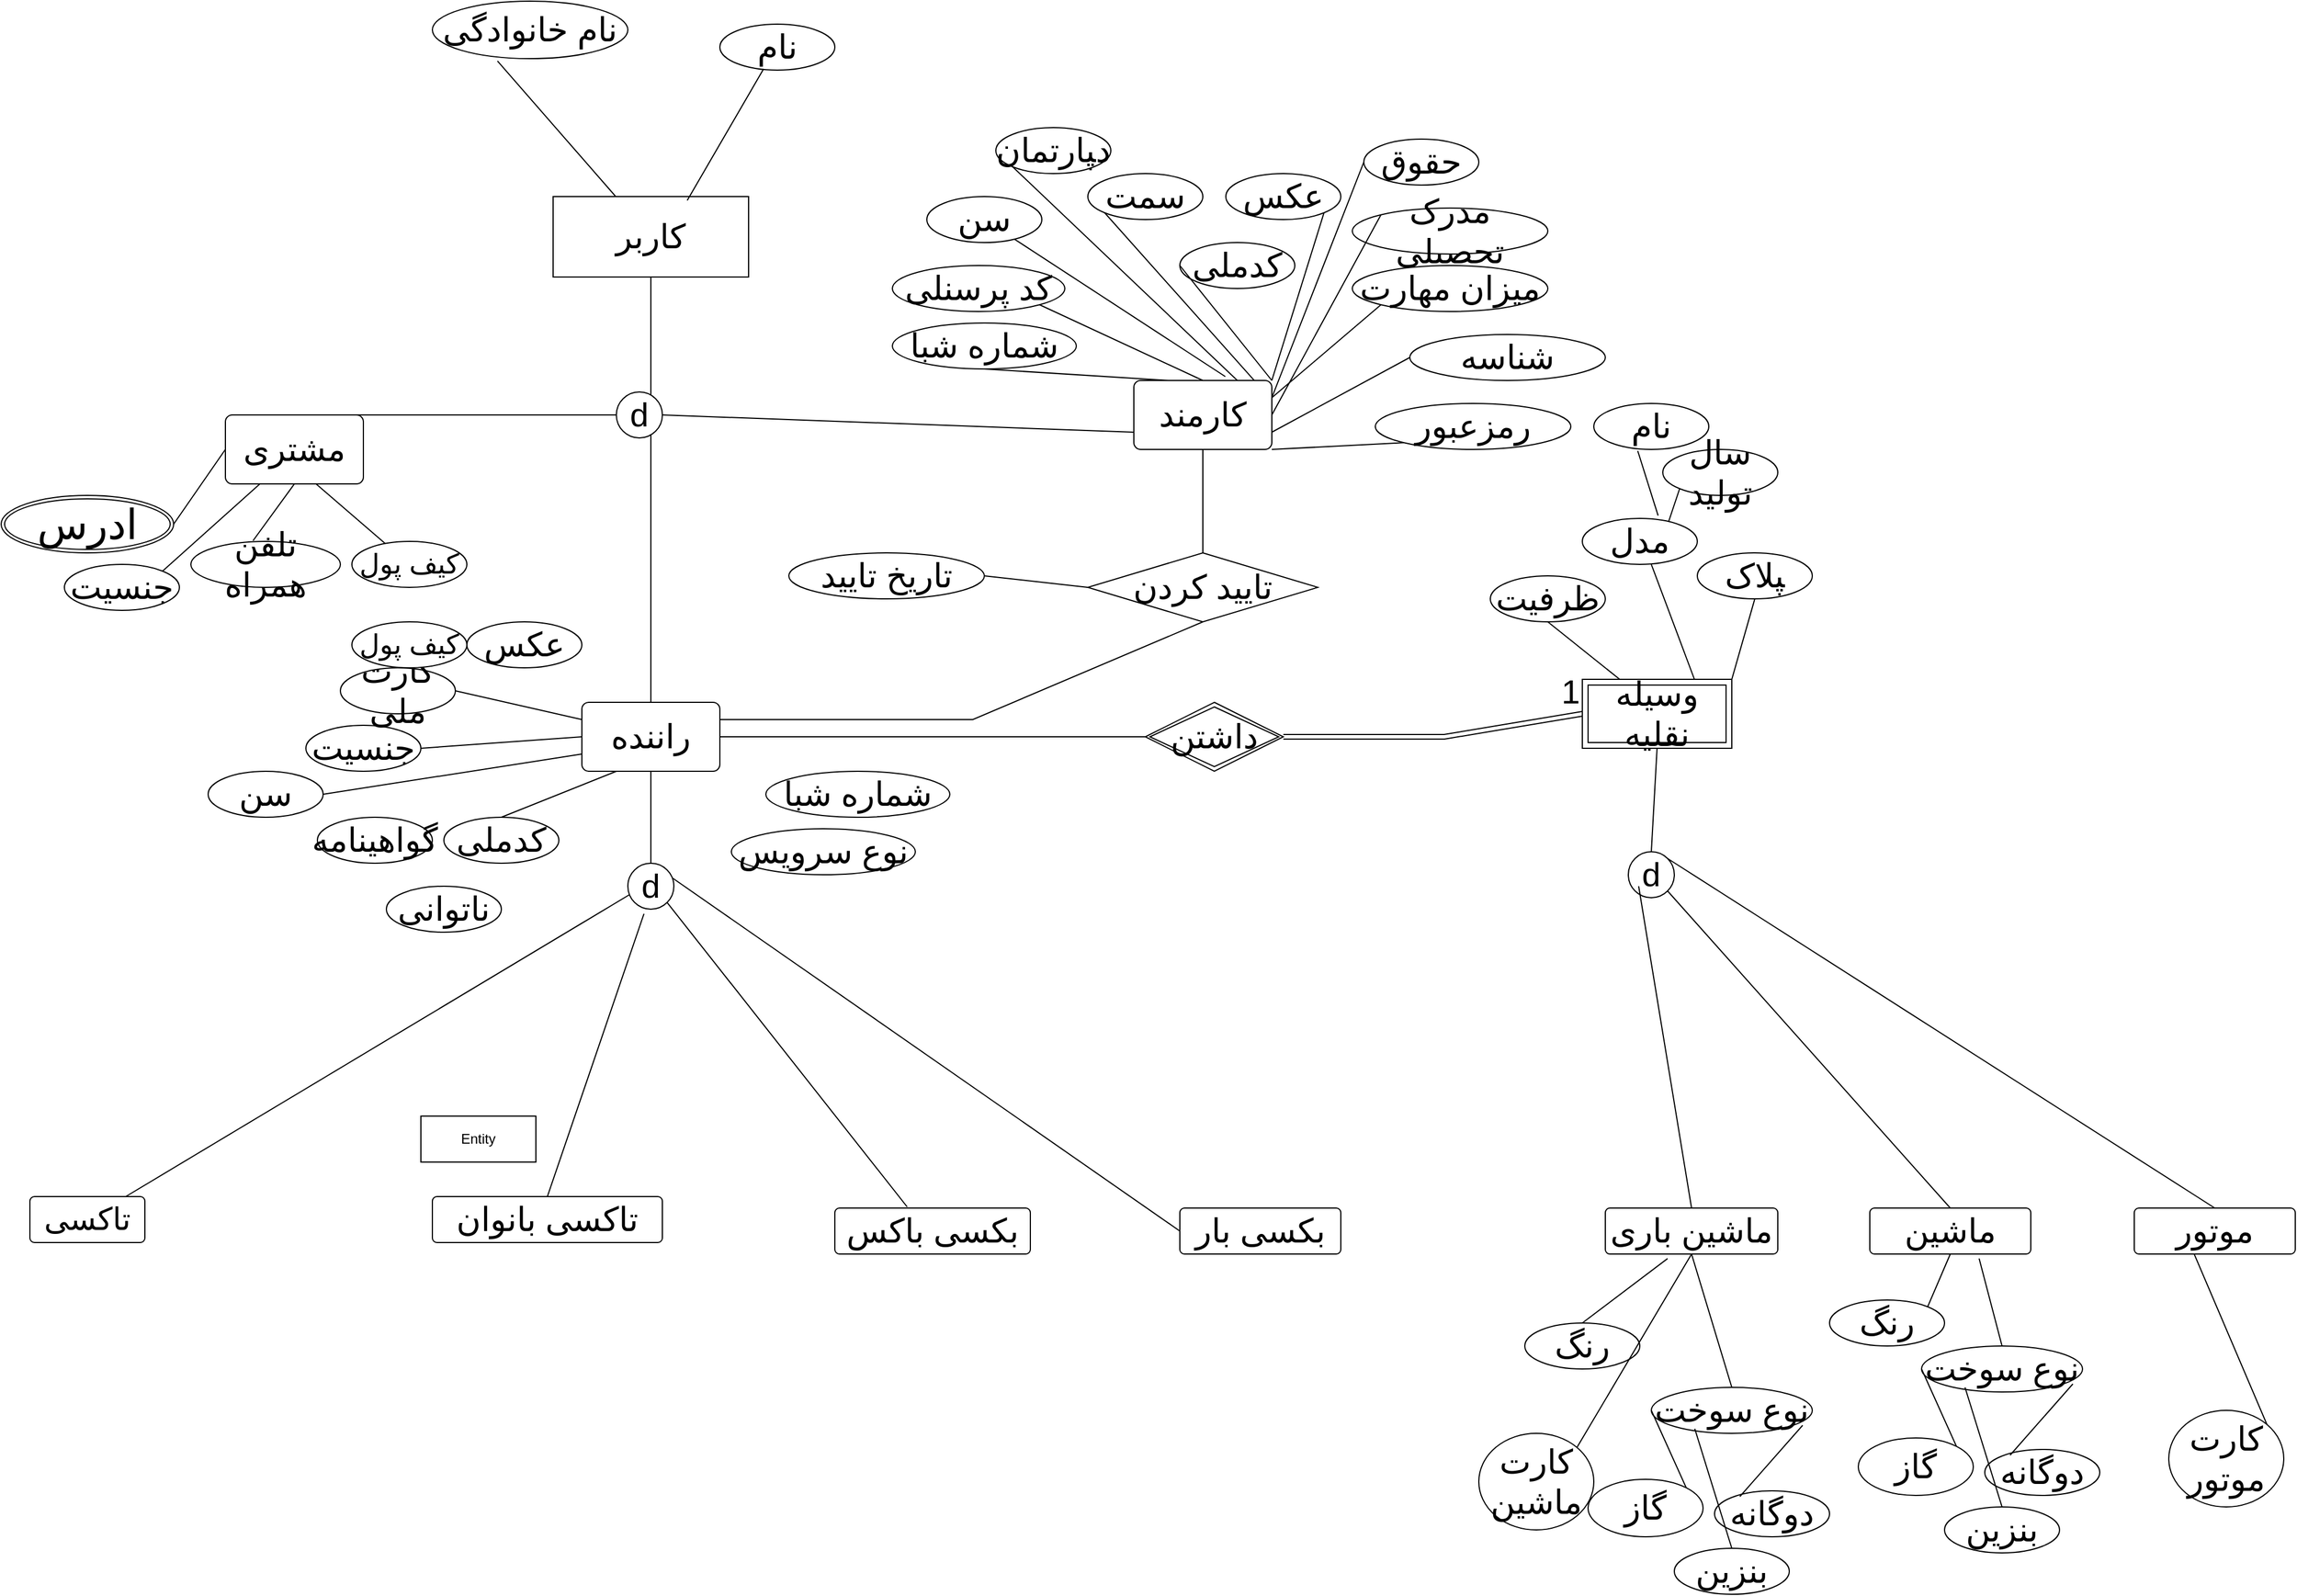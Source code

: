 <mxfile version="21.6.6" type="github">
  <diagram id="R2lEEEUBdFMjLlhIrx00" name="Page-1">
    <mxGraphModel dx="3235" dy="2705" grid="1" gridSize="10" guides="1" tooltips="1" connect="1" arrows="1" fold="1" page="1" pageScale="1" pageWidth="850" pageHeight="1100" math="0" shadow="0" extFonts="Permanent Marker^https://fonts.googleapis.com/css?family=Permanent+Marker">
      <root>
        <mxCell id="0" />
        <mxCell id="1" parent="0" />
        <mxCell id="kXjSdllbdSpg_7BeK22m-8" value="مشتری" style="rounded=1;arcSize=10;whiteSpace=wrap;html=1;align=center;fontSize=29;" parent="1" vertex="1">
          <mxGeometry x="30" y="230" width="120" height="60" as="geometry" />
        </mxCell>
        <mxCell id="kXjSdllbdSpg_7BeK22m-9" value="راننده" style="rounded=1;arcSize=10;whiteSpace=wrap;html=1;align=center;fontSize=29;" parent="1" vertex="1">
          <mxGeometry x="340" y="480" width="120" height="60" as="geometry" />
        </mxCell>
        <mxCell id="kXjSdllbdSpg_7BeK22m-10" value="کارمند" style="rounded=1;arcSize=10;whiteSpace=wrap;html=1;align=center;fontSize=29;" parent="1" vertex="1">
          <mxGeometry x="820" y="200" width="120" height="60" as="geometry" />
        </mxCell>
        <mxCell id="kXjSdllbdSpg_7BeK22m-11" value="" style="endArrow=none;html=1;rounded=0;exitX=0.05;exitY=0.675;exitDx=0;exitDy=0;exitPerimeter=0;fontSize=29;" parent="1" source="kXjSdllbdSpg_7BeK22m-16" target="kXjSdllbdSpg_7BeK22m-12" edge="1">
          <mxGeometry width="50" height="50" relative="1" as="geometry">
            <mxPoint x="380" y="540" as="sourcePoint" />
            <mxPoint x="400" y="490" as="targetPoint" />
          </mxGeometry>
        </mxCell>
        <mxCell id="kXjSdllbdSpg_7BeK22m-12" value="&lt;font style=&quot;font-size: 27px;&quot;&gt;تاکسی&lt;/font&gt;" style="rounded=1;arcSize=10;whiteSpace=wrap;html=1;align=center;" parent="1" vertex="1">
          <mxGeometry x="-140" y="910" width="100" height="40" as="geometry" />
        </mxCell>
        <mxCell id="kXjSdllbdSpg_7BeK22m-13" value="تاکسی بانوان" style="rounded=1;arcSize=10;whiteSpace=wrap;html=1;align=center;fontSize=29;" parent="1" vertex="1">
          <mxGeometry x="210" y="910" width="200" height="40" as="geometry" />
        </mxCell>
        <mxCell id="kXjSdllbdSpg_7BeK22m-14" value="بکسی باکس" style="rounded=1;arcSize=10;whiteSpace=wrap;html=1;align=center;fontSize=29;" parent="1" vertex="1">
          <mxGeometry x="560" y="920" width="170" height="40" as="geometry" />
        </mxCell>
        <mxCell id="kXjSdllbdSpg_7BeK22m-15" value="بکسی بار" style="rounded=1;arcSize=10;whiteSpace=wrap;html=1;align=center;fontSize=29;" parent="1" vertex="1">
          <mxGeometry x="860" y="920" width="140" height="40" as="geometry" />
        </mxCell>
        <mxCell id="kXjSdllbdSpg_7BeK22m-16" value="&lt;div style=&quot;font-size: 29px;&quot;&gt;d&lt;/div&gt;" style="ellipse;whiteSpace=wrap;html=1;aspect=fixed;fontSize=29;" parent="1" vertex="1">
          <mxGeometry x="380" y="620" width="40" height="40" as="geometry" />
        </mxCell>
        <mxCell id="kXjSdllbdSpg_7BeK22m-17" value="" style="endArrow=none;html=1;rounded=0;entryX=0.5;entryY=1;entryDx=0;entryDy=0;fontSize=29;exitX=0.5;exitY=0;exitDx=0;exitDy=0;" parent="1" source="kXjSdllbdSpg_7BeK22m-16" target="kXjSdllbdSpg_7BeK22m-9" edge="1">
          <mxGeometry width="50" height="50" relative="1" as="geometry">
            <mxPoint x="400" y="660" as="sourcePoint" />
            <mxPoint x="400" y="490" as="targetPoint" />
          </mxGeometry>
        </mxCell>
        <mxCell id="kXjSdllbdSpg_7BeK22m-18" value="" style="endArrow=none;html=1;rounded=0;exitX=0.5;exitY=0;exitDx=0;exitDy=0;entryX=0.35;entryY=1.1;entryDx=0;entryDy=0;entryPerimeter=0;fontSize=29;" parent="1" source="kXjSdllbdSpg_7BeK22m-13" target="kXjSdllbdSpg_7BeK22m-16" edge="1">
          <mxGeometry width="50" height="50" relative="1" as="geometry">
            <mxPoint x="350" y="610" as="sourcePoint" />
            <mxPoint x="400" y="560" as="targetPoint" />
          </mxGeometry>
        </mxCell>
        <mxCell id="kXjSdllbdSpg_7BeK22m-19" value="" style="endArrow=none;html=1;rounded=0;exitX=0.37;exitY=-0.025;exitDx=0;exitDy=0;entryX=1;entryY=1;entryDx=0;entryDy=0;exitPerimeter=0;fontSize=29;" parent="1" source="kXjSdllbdSpg_7BeK22m-14" target="kXjSdllbdSpg_7BeK22m-16" edge="1">
          <mxGeometry width="50" height="50" relative="1" as="geometry">
            <mxPoint x="350" y="680" as="sourcePoint" />
            <mxPoint x="410" y="570" as="targetPoint" />
          </mxGeometry>
        </mxCell>
        <mxCell id="kXjSdllbdSpg_7BeK22m-21" value="" style="endArrow=none;html=1;rounded=0;exitX=0;exitY=0.5;exitDx=0;exitDy=0;entryX=0.975;entryY=0.325;entryDx=0;entryDy=0;entryPerimeter=0;fontSize=29;" parent="1" source="kXjSdllbdSpg_7BeK22m-15" target="kXjSdllbdSpg_7BeK22m-16" edge="1">
          <mxGeometry width="50" height="50" relative="1" as="geometry">
            <mxPoint x="463" y="630" as="sourcePoint" />
            <mxPoint x="430" y="550" as="targetPoint" />
          </mxGeometry>
        </mxCell>
        <mxCell id="kXjSdllbdSpg_7BeK22m-23" value="" style="endArrow=none;html=1;rounded=0;entryX=0;entryY=0.5;entryDx=0;entryDy=0;fontSize=29;exitX=1;exitY=0.5;exitDx=0;exitDy=0;" parent="1" source="kXjSdllbdSpg_7BeK22m-9" edge="1" target="kXjSdllbdSpg_7BeK22m-35">
          <mxGeometry relative="1" as="geometry">
            <mxPoint x="490" y="580" as="sourcePoint" />
            <mxPoint x="609.96" y="464.98" as="targetPoint" />
          </mxGeometry>
        </mxCell>
        <mxCell id="kXjSdllbdSpg_7BeK22m-26" value="" style="endArrow=none;html=1;rounded=0;exitX=0.75;exitY=0;exitDx=0;exitDy=0;entryX=0.6;entryY=1;entryDx=0;entryDy=0;entryPerimeter=0;fontSize=29;" parent="1" source="kXjSdllbdSpg_7BeK22m-32" target="kXjSdllbdSpg_7BeK22m-29" edge="1">
          <mxGeometry relative="1" as="geometry">
            <mxPoint x="935" y="430" as="sourcePoint" />
            <mxPoint x="950" y="360" as="targetPoint" />
          </mxGeometry>
        </mxCell>
        <mxCell id="kXjSdllbdSpg_7BeK22m-29" value="مدل " style="ellipse;whiteSpace=wrap;html=1;align=center;fontSize=29;" parent="1" vertex="1">
          <mxGeometry x="1210" y="320" width="100" height="40" as="geometry" />
        </mxCell>
        <mxCell id="kXjSdllbdSpg_7BeK22m-32" value="وسیله نقلیه" style="shape=ext;margin=3;double=1;whiteSpace=wrap;html=1;align=center;fontSize=29;" parent="1" vertex="1">
          <mxGeometry x="1210" y="460" width="130" height="60" as="geometry" />
        </mxCell>
        <mxCell id="kXjSdllbdSpg_7BeK22m-33" value="" style="shape=link;html=1;rounded=0;entryX=0;entryY=0.5;entryDx=0;entryDy=0;exitX=1;exitY=0.5;exitDx=0;exitDy=0;fontSize=29;" parent="1" target="kXjSdllbdSpg_7BeK22m-32" edge="1" source="kXjSdllbdSpg_7BeK22m-35">
          <mxGeometry relative="1" as="geometry">
            <mxPoint x="711" y="460" as="sourcePoint" />
            <mxPoint x="850" y="460" as="targetPoint" />
            <Array as="points">
              <mxPoint x="1090" y="510" />
            </Array>
          </mxGeometry>
        </mxCell>
        <mxCell id="kXjSdllbdSpg_7BeK22m-34" value="1" style="resizable=0;html=1;whiteSpace=wrap;align=right;verticalAlign=bottom;fontSize=29;" parent="kXjSdllbdSpg_7BeK22m-33" connectable="0" vertex="1">
          <mxGeometry x="1" relative="1" as="geometry" />
        </mxCell>
        <mxCell id="kXjSdllbdSpg_7BeK22m-35" value="داشتن" style="shape=rhombus;double=1;perimeter=rhombusPerimeter;whiteSpace=wrap;html=1;align=center;fontSize=29;" parent="1" vertex="1">
          <mxGeometry x="830" y="480" width="120" height="60" as="geometry" />
        </mxCell>
        <mxCell id="kXjSdllbdSpg_7BeK22m-36" value="نام" style="ellipse;whiteSpace=wrap;html=1;align=center;fontSize=29;" parent="1" vertex="1">
          <mxGeometry x="1220" y="220" width="100" height="40" as="geometry" />
        </mxCell>
        <mxCell id="kXjSdllbdSpg_7BeK22m-37" value="سال تولید" style="ellipse;whiteSpace=wrap;html=1;align=center;fontSize=29;" parent="1" vertex="1">
          <mxGeometry x="1280" y="260" width="100" height="40" as="geometry" />
        </mxCell>
        <mxCell id="kXjSdllbdSpg_7BeK22m-39" value="رنگ" style="ellipse;whiteSpace=wrap;html=1;align=center;fontSize=29;" parent="1" vertex="1">
          <mxGeometry x="1425" y="1000" width="100" height="40" as="geometry" />
        </mxCell>
        <mxCell id="kXjSdllbdSpg_7BeK22m-40" value="‍پلاک" style="ellipse;whiteSpace=wrap;html=1;align=center;fontSize=29;" parent="1" vertex="1">
          <mxGeometry x="1310" y="350" width="100" height="40" as="geometry" />
        </mxCell>
        <mxCell id="kXjSdllbdSpg_7BeK22m-41" value="نوع سوخت" style="ellipse;whiteSpace=wrap;html=1;align=center;fontSize=29;" parent="1" vertex="1">
          <mxGeometry x="1505" y="1040" width="140" height="40" as="geometry" />
        </mxCell>
        <mxCell id="kXjSdllbdSpg_7BeK22m-42" value="ظرفیت" style="ellipse;whiteSpace=wrap;html=1;align=center;fontSize=29;" parent="1" vertex="1">
          <mxGeometry x="1130" y="370" width="100" height="40" as="geometry" />
        </mxCell>
        <mxCell id="kXjSdllbdSpg_7BeK22m-44" value="" style="endArrow=none;html=1;rounded=0;exitX=0;exitY=0.5;exitDx=0;exitDy=0;fontSize=29;entryX=1;entryY=0;entryDx=0;entryDy=0;" parent="1" source="kXjSdllbdSpg_7BeK22m-41" target="kXjSdllbdSpg_7BeK22m-47" edge="1">
          <mxGeometry relative="1" as="geometry">
            <mxPoint x="595" y="1200" as="sourcePoint" />
            <mxPoint x="1335" y="1160" as="targetPoint" />
          </mxGeometry>
        </mxCell>
        <mxCell id="kXjSdllbdSpg_7BeK22m-46" value="" style="endArrow=none;html=1;rounded=0;entryX=0.5;entryY=1;entryDx=0;entryDy=0;exitX=0.25;exitY=0;exitDx=0;exitDy=0;fontSize=29;" parent="1" source="kXjSdllbdSpg_7BeK22m-32" edge="1" target="kXjSdllbdSpg_7BeK22m-42">
          <mxGeometry relative="1" as="geometry">
            <mxPoint x="890" y="426" as="sourcePoint" />
            <mxPoint x="822" y="390" as="targetPoint" />
          </mxGeometry>
        </mxCell>
        <mxCell id="kXjSdllbdSpg_7BeK22m-47" value="گاز" style="ellipse;whiteSpace=wrap;html=1;align=center;fontSize=29;" parent="1" vertex="1">
          <mxGeometry x="1450" y="1120" width="100" height="50" as="geometry" />
        </mxCell>
        <mxCell id="kXjSdllbdSpg_7BeK22m-48" value="بنزین" style="ellipse;whiteSpace=wrap;html=1;align=center;fontSize=29;" parent="1" vertex="1">
          <mxGeometry x="1525" y="1180" width="100" height="40" as="geometry" />
        </mxCell>
        <mxCell id="kXjSdllbdSpg_7BeK22m-49" value="دوگانه" style="ellipse;whiteSpace=wrap;html=1;align=center;fontSize=29;" parent="1" vertex="1">
          <mxGeometry x="1560" y="1130" width="100" height="40" as="geometry" />
        </mxCell>
        <mxCell id="kXjSdllbdSpg_7BeK22m-50" value="" style="endArrow=none;html=1;rounded=0;entryX=0.27;entryY=0.9;entryDx=0;entryDy=0;entryPerimeter=0;fontSize=29;exitX=0.5;exitY=0;exitDx=0;exitDy=0;" parent="1" source="kXjSdllbdSpg_7BeK22m-48" target="kXjSdllbdSpg_7BeK22m-41" edge="1">
          <mxGeometry relative="1" as="geometry">
            <mxPoint x="1540" y="1130" as="sourcePoint" />
            <mxPoint x="755" y="1250" as="targetPoint" />
          </mxGeometry>
        </mxCell>
        <mxCell id="kXjSdllbdSpg_7BeK22m-51" value="" style="endArrow=none;html=1;rounded=0;exitX=0.5;exitY=0;exitDx=0;exitDy=0;fontSize=29;entryX=0.679;entryY=1.098;entryDx=0;entryDy=0;entryPerimeter=0;" parent="1" source="kXjSdllbdSpg_7BeK22m-41" target="jmjiHeXXMgDuQLnsEKiA-91" edge="1">
          <mxGeometry relative="1" as="geometry">
            <mxPoint x="1420.0" y="1081" as="sourcePoint" />
            <mxPoint x="1550" y="990" as="targetPoint" />
          </mxGeometry>
        </mxCell>
        <mxCell id="kXjSdllbdSpg_7BeK22m-52" value="" style="endArrow=none;html=1;rounded=0;entryX=0.94;entryY=0.825;entryDx=0;entryDy=0;entryPerimeter=0;exitX=0.22;exitY=0.125;exitDx=0;exitDy=0;exitPerimeter=0;fontSize=29;" parent="1" source="kXjSdllbdSpg_7BeK22m-49" target="kXjSdllbdSpg_7BeK22m-41" edge="1">
          <mxGeometry relative="1" as="geometry">
            <mxPoint x="845" y="1319" as="sourcePoint" />
            <mxPoint x="817" y="1260" as="targetPoint" />
          </mxGeometry>
        </mxCell>
        <mxCell id="kXjSdllbdSpg_7BeK22m-53" value="تایید کردن" style="shape=rhombus;perimeter=rhombusPerimeter;whiteSpace=wrap;html=1;align=center;fontSize=29;" parent="1" vertex="1">
          <mxGeometry x="780" y="350" width="200" height="60" as="geometry" />
        </mxCell>
        <mxCell id="kXjSdllbdSpg_7BeK22m-54" value="" style="endArrow=none;html=1;rounded=0;entryX=0.5;entryY=1;entryDx=0;entryDy=0;exitX=1;exitY=0.25;exitDx=0;exitDy=0;fontSize=29;" parent="1" source="kXjSdllbdSpg_7BeK22m-9" target="kXjSdllbdSpg_7BeK22m-53" edge="1">
          <mxGeometry relative="1" as="geometry">
            <mxPoint x="280" y="440" as="sourcePoint" />
            <mxPoint x="390" y="380" as="targetPoint" />
            <Array as="points">
              <mxPoint x="680" y="495" />
            </Array>
          </mxGeometry>
        </mxCell>
        <mxCell id="kXjSdllbdSpg_7BeK22m-56" value="" style="endArrow=none;html=1;rounded=0;entryX=0.5;entryY=1;entryDx=0;entryDy=0;exitX=0.5;exitY=0;exitDx=0;exitDy=0;fontSize=29;" parent="1" source="kXjSdllbdSpg_7BeK22m-53" target="kXjSdllbdSpg_7BeK22m-10" edge="1">
          <mxGeometry relative="1" as="geometry">
            <mxPoint x="390" y="320" as="sourcePoint" />
            <mxPoint x="389.5" y="240" as="targetPoint" />
          </mxGeometry>
        </mxCell>
        <mxCell id="jmjiHeXXMgDuQLnsEKiA-1" value="&lt;font style=&quot;font-size: 29px;&quot;&gt;کاربر&lt;/font&gt;" style="whiteSpace=wrap;html=1;align=center;fontSize=29;" vertex="1" parent="1">
          <mxGeometry x="315" y="40" width="170" height="70" as="geometry" />
        </mxCell>
        <mxCell id="jmjiHeXXMgDuQLnsEKiA-2" value="" style="endArrow=none;html=1;rounded=0;entryX=0;entryY=0.5;entryDx=0;entryDy=0;exitX=0.5;exitY=0;exitDx=0;exitDy=0;fontSize=29;" edge="1" parent="1" source="kXjSdllbdSpg_7BeK22m-8" target="jmjiHeXXMgDuQLnsEKiA-5">
          <mxGeometry relative="1" as="geometry">
            <mxPoint x="230" y="200" as="sourcePoint" />
            <mxPoint x="390" y="200" as="targetPoint" />
          </mxGeometry>
        </mxCell>
        <mxCell id="jmjiHeXXMgDuQLnsEKiA-3" value="" style="endArrow=none;html=1;rounded=0;entryX=0.5;entryY=1;entryDx=0;entryDy=0;exitX=0.5;exitY=0;exitDx=0;exitDy=0;fontSize=29;" edge="1" parent="1" source="kXjSdllbdSpg_7BeK22m-9" target="jmjiHeXXMgDuQLnsEKiA-1">
          <mxGeometry relative="1" as="geometry">
            <mxPoint x="248" y="346.5" as="sourcePoint" />
            <mxPoint x="460" y="213.5" as="targetPoint" />
          </mxGeometry>
        </mxCell>
        <mxCell id="jmjiHeXXMgDuQLnsEKiA-4" value="" style="endArrow=none;html=1;rounded=0;entryX=1;entryY=0.5;entryDx=0;entryDy=0;exitX=0;exitY=0.75;exitDx=0;exitDy=0;fontSize=29;" edge="1" parent="1" source="kXjSdllbdSpg_7BeK22m-10" target="jmjiHeXXMgDuQLnsEKiA-5">
          <mxGeometry relative="1" as="geometry">
            <mxPoint x="319" y="320" as="sourcePoint" />
            <mxPoint x="531" y="187" as="targetPoint" />
          </mxGeometry>
        </mxCell>
        <mxCell id="jmjiHeXXMgDuQLnsEKiA-5" value="&lt;div style=&quot;font-size: 29px;&quot;&gt;d&lt;/div&gt;" style="ellipse;whiteSpace=wrap;html=1;aspect=fixed;fontSize=29;" vertex="1" parent="1">
          <mxGeometry x="370" y="210" width="40" height="40" as="geometry" />
        </mxCell>
        <mxCell id="jmjiHeXXMgDuQLnsEKiA-10" value="نام خانوادگی" style="ellipse;whiteSpace=wrap;html=1;align=center;fontSize=29;" vertex="1" parent="1">
          <mxGeometry x="210" y="-130" width="170" height="50" as="geometry" />
        </mxCell>
        <mxCell id="jmjiHeXXMgDuQLnsEKiA-11" value="نام" style="ellipse;whiteSpace=wrap;html=1;align=center;fontSize=29;" vertex="1" parent="1">
          <mxGeometry x="460" y="-110" width="100" height="40" as="geometry" />
        </mxCell>
        <mxCell id="jmjiHeXXMgDuQLnsEKiA-14" value="" style="endArrow=none;html=1;rounded=0;entryX=0.333;entryY=1.042;entryDx=0;entryDy=0;fontSize=29;entryPerimeter=0;" edge="1" parent="1" source="jmjiHeXXMgDuQLnsEKiA-1" target="jmjiHeXXMgDuQLnsEKiA-10">
          <mxGeometry relative="1" as="geometry">
            <mxPoint x="323.5" y="250" as="sourcePoint" />
            <mxPoint x="336.5" y="-81" as="targetPoint" />
          </mxGeometry>
        </mxCell>
        <mxCell id="jmjiHeXXMgDuQLnsEKiA-15" value="" style="endArrow=none;html=1;rounded=0;entryX=0.5;entryY=1;entryDx=0;entryDy=0;fontSize=29;exitX=0.686;exitY=0.048;exitDx=0;exitDy=0;exitPerimeter=0;" edge="1" parent="1" source="jmjiHeXXMgDuQLnsEKiA-1">
          <mxGeometry relative="1" as="geometry">
            <mxPoint x="498" y="260" as="sourcePoint" />
            <mxPoint x="498" y="-71" as="targetPoint" />
          </mxGeometry>
        </mxCell>
        <mxCell id="jmjiHeXXMgDuQLnsEKiA-16" value="جنسیت" style="ellipse;whiteSpace=wrap;html=1;align=center;fontSize=29;" vertex="1" parent="1">
          <mxGeometry x="-110" y="360" width="100" height="40" as="geometry" />
        </mxCell>
        <mxCell id="jmjiHeXXMgDuQLnsEKiA-17" value="" style="endArrow=none;html=1;rounded=0;entryX=0.25;entryY=1;entryDx=0;entryDy=0;fontSize=29;exitX=1;exitY=0;exitDx=0;exitDy=0;" edge="1" parent="1" source="jmjiHeXXMgDuQLnsEKiA-16" target="kXjSdllbdSpg_7BeK22m-8">
          <mxGeometry relative="1" as="geometry">
            <mxPoint x="100" y="410" as="sourcePoint" />
            <mxPoint x="156" y="313" as="targetPoint" />
          </mxGeometry>
        </mxCell>
        <mxCell id="jmjiHeXXMgDuQLnsEKiA-18" value="" style="endArrow=none;html=1;rounded=0;entryX=0;entryY=0.5;entryDx=0;entryDy=0;fontSize=29;exitX=1;exitY=0.5;exitDx=0;exitDy=0;" edge="1" parent="1" source="jmjiHeXXMgDuQLnsEKiA-19" target="kXjSdllbdSpg_7BeK22m-9">
          <mxGeometry relative="1" as="geometry">
            <mxPoint x="270" y="560" as="sourcePoint" />
            <mxPoint x="340" y="480" as="targetPoint" />
          </mxGeometry>
        </mxCell>
        <mxCell id="jmjiHeXXMgDuQLnsEKiA-19" value="جنسیت" style="ellipse;whiteSpace=wrap;html=1;align=center;fontSize=29;" vertex="1" parent="1">
          <mxGeometry x="100" y="500" width="100" height="40" as="geometry" />
        </mxCell>
        <mxCell id="jmjiHeXXMgDuQLnsEKiA-22" value="کدملی" style="ellipse;whiteSpace=wrap;html=1;align=center;fontSize=29;" vertex="1" parent="1">
          <mxGeometry x="860" y="80" width="100" height="40" as="geometry" />
        </mxCell>
        <mxCell id="jmjiHeXXMgDuQLnsEKiA-23" value="شماره شبا" style="ellipse;whiteSpace=wrap;html=1;align=center;fontSize=29;" vertex="1" parent="1">
          <mxGeometry x="610" y="150" width="160" height="40" as="geometry" />
        </mxCell>
        <mxCell id="jmjiHeXXMgDuQLnsEKiA-24" value="کد‍ پرسنلی" style="ellipse;whiteSpace=wrap;html=1;align=center;fontSize=29;" vertex="1" parent="1">
          <mxGeometry x="610" y="100" width="150" height="40" as="geometry" />
        </mxCell>
        <mxCell id="jmjiHeXXMgDuQLnsEKiA-25" value="د‍‍پارتمان" style="ellipse;whiteSpace=wrap;html=1;align=center;fontSize=29;" vertex="1" parent="1">
          <mxGeometry x="700" y="-20" width="100" height="40" as="geometry" />
        </mxCell>
        <mxCell id="jmjiHeXXMgDuQLnsEKiA-28" value="سن" style="ellipse;whiteSpace=wrap;html=1;align=center;fontSize=29;" vertex="1" parent="1">
          <mxGeometry x="640" y="40" width="100" height="40" as="geometry" />
        </mxCell>
        <mxCell id="jmjiHeXXMgDuQLnsEKiA-29" value="سمت" style="ellipse;whiteSpace=wrap;html=1;align=center;fontSize=29;" vertex="1" parent="1">
          <mxGeometry x="780" y="20" width="100" height="40" as="geometry" />
        </mxCell>
        <mxCell id="jmjiHeXXMgDuQLnsEKiA-30" value="عکس" style="ellipse;whiteSpace=wrap;html=1;align=center;fontSize=29;" vertex="1" parent="1">
          <mxGeometry x="900" y="20" width="100" height="40" as="geometry" />
        </mxCell>
        <mxCell id="jmjiHeXXMgDuQLnsEKiA-34" value="مدرک تحصیلی" style="ellipse;whiteSpace=wrap;html=1;align=center;fontSize=29;" vertex="1" parent="1">
          <mxGeometry x="1010" y="50" width="170" height="40" as="geometry" />
        </mxCell>
        <mxCell id="jmjiHeXXMgDuQLnsEKiA-35" value="حقوق" style="ellipse;whiteSpace=wrap;html=1;align=center;fontSize=29;" vertex="1" parent="1">
          <mxGeometry x="1020" y="-10" width="100" height="40" as="geometry" />
        </mxCell>
        <mxCell id="jmjiHeXXMgDuQLnsEKiA-36" value="میزان مهارت" style="ellipse;whiteSpace=wrap;html=1;align=center;fontSize=29;" vertex="1" parent="1">
          <mxGeometry x="1010" y="100" width="170" height="40" as="geometry" />
        </mxCell>
        <mxCell id="jmjiHeXXMgDuQLnsEKiA-37" value="" style="endArrow=none;html=1;rounded=0;exitX=0.25;exitY=0;exitDx=0;exitDy=0;entryX=0.5;entryY=1;entryDx=0;entryDy=0;" edge="1" parent="1" source="kXjSdllbdSpg_7BeK22m-10" target="jmjiHeXXMgDuQLnsEKiA-23">
          <mxGeometry relative="1" as="geometry">
            <mxPoint x="630" y="70" as="sourcePoint" />
            <mxPoint x="790" y="70" as="targetPoint" />
          </mxGeometry>
        </mxCell>
        <mxCell id="jmjiHeXXMgDuQLnsEKiA-38" value="" style="endArrow=none;html=1;rounded=0;exitX=0.5;exitY=0;exitDx=0;exitDy=0;entryX=1;entryY=1;entryDx=0;entryDy=0;" edge="1" parent="1" source="kXjSdllbdSpg_7BeK22m-10" target="jmjiHeXXMgDuQLnsEKiA-24">
          <mxGeometry relative="1" as="geometry">
            <mxPoint x="710" y="100" as="sourcePoint" />
            <mxPoint x="690" y="20" as="targetPoint" />
          </mxGeometry>
        </mxCell>
        <mxCell id="jmjiHeXXMgDuQLnsEKiA-39" value="" style="endArrow=none;html=1;rounded=0;exitX=0.663;exitY=-0.056;exitDx=0;exitDy=0;exitPerimeter=0;" edge="1" parent="1" source="kXjSdllbdSpg_7BeK22m-10" target="jmjiHeXXMgDuQLnsEKiA-28">
          <mxGeometry relative="1" as="geometry">
            <mxPoint x="690" y="110" as="sourcePoint" />
            <mxPoint x="810" y="-70" as="targetPoint" />
          </mxGeometry>
        </mxCell>
        <mxCell id="jmjiHeXXMgDuQLnsEKiA-40" value="" style="endArrow=none;html=1;rounded=0;exitX=0.75;exitY=0;exitDx=0;exitDy=0;entryX=0;entryY=1;entryDx=0;entryDy=0;" edge="1" parent="1" source="kXjSdllbdSpg_7BeK22m-10" target="jmjiHeXXMgDuQLnsEKiA-25">
          <mxGeometry relative="1" as="geometry">
            <mxPoint x="742" y="116" as="sourcePoint" />
            <mxPoint x="820" y="-30" as="targetPoint" />
          </mxGeometry>
        </mxCell>
        <mxCell id="jmjiHeXXMgDuQLnsEKiA-41" value="" style="endArrow=none;html=1;rounded=0;exitX=0.875;exitY=0.005;exitDx=0;exitDy=0;entryX=0;entryY=1;entryDx=0;entryDy=0;exitPerimeter=0;" edge="1" parent="1" source="kXjSdllbdSpg_7BeK22m-10" target="jmjiHeXXMgDuQLnsEKiA-29">
          <mxGeometry relative="1" as="geometry">
            <mxPoint x="720" y="110" as="sourcePoint" />
            <mxPoint x="815" y="-6" as="targetPoint" />
          </mxGeometry>
        </mxCell>
        <mxCell id="jmjiHeXXMgDuQLnsEKiA-42" value="" style="endArrow=none;html=1;rounded=0;exitX=1;exitY=0;exitDx=0;exitDy=0;entryX=0;entryY=0.5;entryDx=0;entryDy=0;" edge="1" parent="1" source="kXjSdllbdSpg_7BeK22m-10" target="jmjiHeXXMgDuQLnsEKiA-22">
          <mxGeometry relative="1" as="geometry">
            <mxPoint x="720" y="110" as="sourcePoint" />
            <mxPoint x="815" y="-6" as="targetPoint" />
          </mxGeometry>
        </mxCell>
        <mxCell id="jmjiHeXXMgDuQLnsEKiA-43" value="" style="endArrow=none;html=1;rounded=0;exitX=1;exitY=0;exitDx=0;exitDy=0;entryX=1;entryY=1;entryDx=0;entryDy=0;" edge="1" parent="1" source="kXjSdllbdSpg_7BeK22m-10" target="jmjiHeXXMgDuQLnsEKiA-30">
          <mxGeometry relative="1" as="geometry">
            <mxPoint x="750" y="110" as="sourcePoint" />
            <mxPoint x="890" y="20" as="targetPoint" />
          </mxGeometry>
        </mxCell>
        <mxCell id="jmjiHeXXMgDuQLnsEKiA-44" value="" style="endArrow=none;html=1;rounded=0;exitX=1;exitY=0.25;exitDx=0;exitDy=0;entryX=0;entryY=0.5;entryDx=0;entryDy=0;" edge="1" parent="1" source="kXjSdllbdSpg_7BeK22m-10" target="jmjiHeXXMgDuQLnsEKiA-35">
          <mxGeometry relative="1" as="geometry">
            <mxPoint x="750" y="110" as="sourcePoint" />
            <mxPoint x="860" y="85" as="targetPoint" />
          </mxGeometry>
        </mxCell>
        <mxCell id="jmjiHeXXMgDuQLnsEKiA-45" value="" style="endArrow=none;html=1;rounded=0;exitX=1;exitY=0.5;exitDx=0;exitDy=0;entryX=0;entryY=0;entryDx=0;entryDy=0;" edge="1" parent="1" source="kXjSdllbdSpg_7BeK22m-10" target="jmjiHeXXMgDuQLnsEKiA-34">
          <mxGeometry relative="1" as="geometry">
            <mxPoint x="750" y="125" as="sourcePoint" />
            <mxPoint x="980" y="125" as="targetPoint" />
          </mxGeometry>
        </mxCell>
        <mxCell id="jmjiHeXXMgDuQLnsEKiA-46" value="" style="endArrow=none;html=1;rounded=0;exitX=1;exitY=0.25;exitDx=0;exitDy=0;entryX=0;entryY=1;entryDx=0;entryDy=0;" edge="1" parent="1" source="kXjSdllbdSpg_7BeK22m-10" target="jmjiHeXXMgDuQLnsEKiA-36">
          <mxGeometry relative="1" as="geometry">
            <mxPoint x="750" y="140" as="sourcePoint" />
            <mxPoint x="995" y="166" as="targetPoint" />
          </mxGeometry>
        </mxCell>
        <mxCell id="jmjiHeXXMgDuQLnsEKiA-47" value="تلفن همراه" style="ellipse;whiteSpace=wrap;html=1;align=center;fontSize=29;" vertex="1" parent="1">
          <mxGeometry y="340" width="130" height="40" as="geometry" />
        </mxCell>
        <mxCell id="jmjiHeXXMgDuQLnsEKiA-48" value="" style="endArrow=none;html=1;rounded=0;exitX=0.5;exitY=1;exitDx=0;exitDy=0;entryX=0.416;entryY=-0.016;entryDx=0;entryDy=0;entryPerimeter=0;" edge="1" parent="1" source="kXjSdllbdSpg_7BeK22m-8" target="jmjiHeXXMgDuQLnsEKiA-47">
          <mxGeometry relative="1" as="geometry">
            <mxPoint x="180" y="330" as="sourcePoint" />
            <mxPoint x="340" y="330" as="targetPoint" />
          </mxGeometry>
        </mxCell>
        <mxCell id="jmjiHeXXMgDuQLnsEKiA-49" value="&lt;font style=&quot;font-size: 36px;&quot;&gt;ادرس&lt;/font&gt;" style="ellipse;shape=doubleEllipse;margin=3;whiteSpace=wrap;html=1;align=center;" vertex="1" parent="1">
          <mxGeometry x="-165" y="300" width="150" height="50" as="geometry" />
        </mxCell>
        <mxCell id="jmjiHeXXMgDuQLnsEKiA-50" value="" style="endArrow=none;html=1;rounded=0;entryX=0;entryY=0.5;entryDx=0;entryDy=0;exitX=1;exitY=0.5;exitDx=0;exitDy=0;" edge="1" parent="1" source="jmjiHeXXMgDuQLnsEKiA-49" target="kXjSdllbdSpg_7BeK22m-8">
          <mxGeometry relative="1" as="geometry">
            <mxPoint x="-80" y="344.09" as="sourcePoint" />
            <mxPoint x="80" y="344.09" as="targetPoint" />
          </mxGeometry>
        </mxCell>
        <mxCell id="jmjiHeXXMgDuQLnsEKiA-59" value="" style="endArrow=none;html=1;rounded=0;entryX=0.382;entryY=1.031;entryDx=0;entryDy=0;entryPerimeter=0;exitX=0.659;exitY=-0.061;exitDx=0;exitDy=0;exitPerimeter=0;" edge="1" parent="1" source="kXjSdllbdSpg_7BeK22m-29" target="kXjSdllbdSpg_7BeK22m-36">
          <mxGeometry relative="1" as="geometry">
            <mxPoint x="1170" y="280" as="sourcePoint" />
            <mxPoint x="1460" y="420" as="targetPoint" />
          </mxGeometry>
        </mxCell>
        <mxCell id="jmjiHeXXMgDuQLnsEKiA-60" value="" style="endArrow=none;html=1;rounded=0;entryX=0.5;entryY=1;entryDx=0;entryDy=0;exitX=1;exitY=0;exitDx=0;exitDy=0;" edge="1" parent="1" source="kXjSdllbdSpg_7BeK22m-39" target="jmjiHeXXMgDuQLnsEKiA-91">
          <mxGeometry relative="1" as="geometry">
            <mxPoint x="1479.97" y="1105.73" as="sourcePoint" />
            <mxPoint x="1505.0" y="970.001" as="targetPoint" />
          </mxGeometry>
        </mxCell>
        <mxCell id="jmjiHeXXMgDuQLnsEKiA-61" value="" style="endArrow=none;html=1;rounded=0;entryX=0;entryY=1;entryDx=0;entryDy=0;exitX=0.75;exitY=0.075;exitDx=0;exitDy=0;exitPerimeter=0;" edge="1" parent="1" source="kXjSdllbdSpg_7BeK22m-29" target="kXjSdllbdSpg_7BeK22m-37">
          <mxGeometry relative="1" as="geometry">
            <mxPoint x="1260" y="290" as="sourcePoint" />
            <mxPoint x="1298" y="391" as="targetPoint" />
          </mxGeometry>
        </mxCell>
        <mxCell id="jmjiHeXXMgDuQLnsEKiA-62" value="" style="endArrow=none;html=1;rounded=0;exitX=1;exitY=0;exitDx=0;exitDy=0;entryX=0.5;entryY=1;entryDx=0;entryDy=0;" edge="1" parent="1" source="kXjSdllbdSpg_7BeK22m-32" target="kXjSdllbdSpg_7BeK22m-40">
          <mxGeometry relative="1" as="geometry">
            <mxPoint x="1305" y="480" as="sourcePoint" />
            <mxPoint x="1308" y="401" as="targetPoint" />
          </mxGeometry>
        </mxCell>
        <mxCell id="jmjiHeXXMgDuQLnsEKiA-72" value="سن" style="ellipse;whiteSpace=wrap;html=1;align=center;fontSize=29;" vertex="1" parent="1">
          <mxGeometry x="15" y="540" width="100" height="40" as="geometry" />
        </mxCell>
        <mxCell id="jmjiHeXXMgDuQLnsEKiA-73" value="کدملی" style="ellipse;whiteSpace=wrap;html=1;align=center;fontSize=29;" vertex="1" parent="1">
          <mxGeometry x="220" y="580" width="100" height="40" as="geometry" />
        </mxCell>
        <mxCell id="jmjiHeXXMgDuQLnsEKiA-75" value="" style="endArrow=none;html=1;rounded=0;entryX=0;entryY=0.75;entryDx=0;entryDy=0;fontSize=29;exitX=1;exitY=0.5;exitDx=0;exitDy=0;" edge="1" parent="1" source="jmjiHeXXMgDuQLnsEKiA-72" target="kXjSdllbdSpg_7BeK22m-9">
          <mxGeometry relative="1" as="geometry">
            <mxPoint x="220" y="540" as="sourcePoint" />
            <mxPoint x="310" y="540" as="targetPoint" />
          </mxGeometry>
        </mxCell>
        <mxCell id="jmjiHeXXMgDuQLnsEKiA-76" value="" style="endArrow=none;html=1;rounded=0;entryX=0.25;entryY=1;entryDx=0;entryDy=0;fontSize=29;exitX=0.5;exitY=0;exitDx=0;exitDy=0;" edge="1" parent="1" source="jmjiHeXXMgDuQLnsEKiA-73" target="kXjSdllbdSpg_7BeK22m-9">
          <mxGeometry relative="1" as="geometry">
            <mxPoint x="270" y="530" as="sourcePoint" />
            <mxPoint x="360" y="530" as="targetPoint" />
          </mxGeometry>
        </mxCell>
        <mxCell id="jmjiHeXXMgDuQLnsEKiA-77" value="کارت ملی" style="ellipse;whiteSpace=wrap;html=1;align=center;fontSize=29;" vertex="1" parent="1">
          <mxGeometry x="130" y="450" width="100" height="40" as="geometry" />
        </mxCell>
        <mxCell id="jmjiHeXXMgDuQLnsEKiA-78" value="" style="endArrow=none;html=1;rounded=0;entryX=0;entryY=0.25;entryDx=0;entryDy=0;fontSize=29;exitX=1;exitY=0.5;exitDx=0;exitDy=0;" edge="1" parent="1" source="jmjiHeXXMgDuQLnsEKiA-77" target="kXjSdllbdSpg_7BeK22m-9">
          <mxGeometry relative="1" as="geometry">
            <mxPoint x="210" y="530" as="sourcePoint" />
            <mxPoint x="350" y="520" as="targetPoint" />
          </mxGeometry>
        </mxCell>
        <mxCell id="jmjiHeXXMgDuQLnsEKiA-80" value="گواهینامه" style="ellipse;whiteSpace=wrap;html=1;align=center;fontSize=29;" vertex="1" parent="1">
          <mxGeometry x="110" y="580" width="100" height="40" as="geometry" />
        </mxCell>
        <mxCell id="jmjiHeXXMgDuQLnsEKiA-81" value="عکس" style="ellipse;whiteSpace=wrap;html=1;align=center;fontSize=29;" vertex="1" parent="1">
          <mxGeometry x="240" y="410" width="100" height="40" as="geometry" />
        </mxCell>
        <mxCell id="jmjiHeXXMgDuQLnsEKiA-82" value="ناتوانی" style="ellipse;whiteSpace=wrap;html=1;align=center;fontSize=29;" vertex="1" parent="1">
          <mxGeometry x="170" y="640" width="100" height="40" as="geometry" />
        </mxCell>
        <mxCell id="jmjiHeXXMgDuQLnsEKiA-83" value="شماره شبا" style="ellipse;whiteSpace=wrap;html=1;align=center;fontSize=29;" vertex="1" parent="1">
          <mxGeometry x="500" y="540" width="160" height="40" as="geometry" />
        </mxCell>
        <mxCell id="jmjiHeXXMgDuQLnsEKiA-84" value="نوع سرویس" style="ellipse;whiteSpace=wrap;html=1;align=center;fontSize=29;" vertex="1" parent="1">
          <mxGeometry x="470" y="590" width="160" height="40" as="geometry" />
        </mxCell>
        <mxCell id="jmjiHeXXMgDuQLnsEKiA-85" value="&lt;div style=&quot;font-size: 29px;&quot;&gt;d&lt;/div&gt;" style="ellipse;whiteSpace=wrap;html=1;aspect=fixed;fontSize=29;" vertex="1" parent="1">
          <mxGeometry x="1250" y="610" width="40" height="40" as="geometry" />
        </mxCell>
        <mxCell id="jmjiHeXXMgDuQLnsEKiA-86" value="" style="endArrow=none;html=1;rounded=0;entryX=0.5;entryY=1;entryDx=0;entryDy=0;fontSize=29;exitX=0.5;exitY=0;exitDx=0;exitDy=0;" edge="1" parent="1" source="jmjiHeXXMgDuQLnsEKiA-85" target="kXjSdllbdSpg_7BeK22m-32">
          <mxGeometry width="50" height="50" relative="1" as="geometry">
            <mxPoint x="410" y="630" as="sourcePoint" />
            <mxPoint x="410" y="550" as="targetPoint" />
          </mxGeometry>
        </mxCell>
        <mxCell id="jmjiHeXXMgDuQLnsEKiA-87" value="" style="endArrow=none;html=1;rounded=0;exitX=0.05;exitY=0.675;exitDx=0;exitDy=0;exitPerimeter=0;fontSize=29;entryX=0.5;entryY=0;entryDx=0;entryDy=0;" edge="1" parent="1" target="jmjiHeXXMgDuQLnsEKiA-92">
          <mxGeometry width="50" height="50" relative="1" as="geometry">
            <mxPoint x="1259" y="640" as="sourcePoint" />
            <mxPoint x="1320" y="903" as="targetPoint" />
          </mxGeometry>
        </mxCell>
        <mxCell id="jmjiHeXXMgDuQLnsEKiA-88" value="" style="endArrow=none;html=1;rounded=0;entryX=1;entryY=1;entryDx=0;entryDy=0;fontSize=29;exitX=0.5;exitY=0;exitDx=0;exitDy=0;" edge="1" parent="1" source="jmjiHeXXMgDuQLnsEKiA-91" target="jmjiHeXXMgDuQLnsEKiA-85">
          <mxGeometry width="50" height="50" relative="1" as="geometry">
            <mxPoint x="1540" y="913" as="sourcePoint" />
            <mxPoint x="1271" y="657" as="targetPoint" />
          </mxGeometry>
        </mxCell>
        <mxCell id="jmjiHeXXMgDuQLnsEKiA-89" value="" style="endArrow=none;html=1;rounded=0;entryX=1;entryY=0;entryDx=0;entryDy=0;fontSize=29;exitX=0.5;exitY=0;exitDx=0;exitDy=0;" edge="1" parent="1" source="jmjiHeXXMgDuQLnsEKiA-90" target="jmjiHeXXMgDuQLnsEKiA-85">
          <mxGeometry width="50" height="50" relative="1" as="geometry">
            <mxPoint x="1760" y="902" as="sourcePoint" />
            <mxPoint x="1291" y="647" as="targetPoint" />
          </mxGeometry>
        </mxCell>
        <mxCell id="jmjiHeXXMgDuQLnsEKiA-90" value="موتور" style="rounded=1;arcSize=10;whiteSpace=wrap;html=1;align=center;fontSize=29;" vertex="1" parent="1">
          <mxGeometry x="1690" y="920" width="140" height="40" as="geometry" />
        </mxCell>
        <mxCell id="jmjiHeXXMgDuQLnsEKiA-91" value="ماشین" style="rounded=1;arcSize=10;whiteSpace=wrap;html=1;align=center;fontSize=29;" vertex="1" parent="1">
          <mxGeometry x="1460" y="920" width="140" height="40" as="geometry" />
        </mxCell>
        <mxCell id="jmjiHeXXMgDuQLnsEKiA-92" value="ماشین باری" style="rounded=1;arcSize=10;whiteSpace=wrap;html=1;align=center;fontSize=29;" vertex="1" parent="1">
          <mxGeometry x="1230" y="920" width="150" height="40" as="geometry" />
        </mxCell>
        <mxCell id="jmjiHeXXMgDuQLnsEKiA-94" value="رنگ" style="ellipse;whiteSpace=wrap;html=1;align=center;fontSize=29;" vertex="1" parent="1">
          <mxGeometry x="1160" y="1020" width="100" height="40" as="geometry" />
        </mxCell>
        <mxCell id="jmjiHeXXMgDuQLnsEKiA-95" value="" style="endArrow=none;html=1;rounded=0;entryX=0.361;entryY=1.098;entryDx=0;entryDy=0;exitX=0.5;exitY=0;exitDx=0;exitDy=0;entryPerimeter=0;" edge="1" parent="1" source="jmjiHeXXMgDuQLnsEKiA-94" target="jmjiHeXXMgDuQLnsEKiA-92">
          <mxGeometry relative="1" as="geometry">
            <mxPoint x="1520" y="1016" as="sourcePoint" />
            <mxPoint x="1540" y="970" as="targetPoint" />
          </mxGeometry>
        </mxCell>
        <mxCell id="jmjiHeXXMgDuQLnsEKiA-98" value="نوع سوخت" style="ellipse;whiteSpace=wrap;html=1;align=center;fontSize=29;" vertex="1" parent="1">
          <mxGeometry x="1270" y="1076" width="140" height="40" as="geometry" />
        </mxCell>
        <mxCell id="jmjiHeXXMgDuQLnsEKiA-99" value="" style="endArrow=none;html=1;rounded=0;exitX=0;exitY=0.5;exitDx=0;exitDy=0;fontSize=29;entryX=1;entryY=0;entryDx=0;entryDy=0;" edge="1" parent="1" source="jmjiHeXXMgDuQLnsEKiA-98" target="jmjiHeXXMgDuQLnsEKiA-100">
          <mxGeometry relative="1" as="geometry">
            <mxPoint x="360" y="1236" as="sourcePoint" />
            <mxPoint x="1100" y="1196" as="targetPoint" />
          </mxGeometry>
        </mxCell>
        <mxCell id="jmjiHeXXMgDuQLnsEKiA-100" value="گاز" style="ellipse;whiteSpace=wrap;html=1;align=center;fontSize=29;" vertex="1" parent="1">
          <mxGeometry x="1215" y="1156" width="100" height="50" as="geometry" />
        </mxCell>
        <mxCell id="jmjiHeXXMgDuQLnsEKiA-101" value="بنزین" style="ellipse;whiteSpace=wrap;html=1;align=center;fontSize=29;" vertex="1" parent="1">
          <mxGeometry x="1290" y="1216" width="100" height="40" as="geometry" />
        </mxCell>
        <mxCell id="jmjiHeXXMgDuQLnsEKiA-102" value="دوگانه" style="ellipse;whiteSpace=wrap;html=1;align=center;fontSize=29;" vertex="1" parent="1">
          <mxGeometry x="1325" y="1166" width="100" height="40" as="geometry" />
        </mxCell>
        <mxCell id="jmjiHeXXMgDuQLnsEKiA-103" value="" style="endArrow=none;html=1;rounded=0;entryX=0.27;entryY=0.9;entryDx=0;entryDy=0;entryPerimeter=0;fontSize=29;exitX=0.5;exitY=0;exitDx=0;exitDy=0;" edge="1" parent="1" source="jmjiHeXXMgDuQLnsEKiA-101" target="jmjiHeXXMgDuQLnsEKiA-98">
          <mxGeometry relative="1" as="geometry">
            <mxPoint x="1305" y="1166" as="sourcePoint" />
            <mxPoint x="520" y="1286" as="targetPoint" />
          </mxGeometry>
        </mxCell>
        <mxCell id="jmjiHeXXMgDuQLnsEKiA-104" value="" style="endArrow=none;html=1;rounded=0;exitX=0.5;exitY=0;exitDx=0;exitDy=0;fontSize=29;entryX=0.5;entryY=1;entryDx=0;entryDy=0;" edge="1" parent="1" source="jmjiHeXXMgDuQLnsEKiA-98" target="jmjiHeXXMgDuQLnsEKiA-92">
          <mxGeometry relative="1" as="geometry">
            <mxPoint x="1185.0" y="1117" as="sourcePoint" />
            <mxPoint x="1320" y="1000" as="targetPoint" />
          </mxGeometry>
        </mxCell>
        <mxCell id="jmjiHeXXMgDuQLnsEKiA-105" value="" style="endArrow=none;html=1;rounded=0;entryX=0.94;entryY=0.825;entryDx=0;entryDy=0;entryPerimeter=0;exitX=0.22;exitY=0.125;exitDx=0;exitDy=0;exitPerimeter=0;fontSize=29;" edge="1" parent="1" source="jmjiHeXXMgDuQLnsEKiA-102" target="jmjiHeXXMgDuQLnsEKiA-98">
          <mxGeometry relative="1" as="geometry">
            <mxPoint x="610" y="1355" as="sourcePoint" />
            <mxPoint x="582" y="1296" as="targetPoint" />
          </mxGeometry>
        </mxCell>
        <mxCell id="jmjiHeXXMgDuQLnsEKiA-106" value="کارت ماشین" style="ellipse;whiteSpace=wrap;html=1;align=center;fontSize=29;" vertex="1" parent="1">
          <mxGeometry x="1120" y="1116" width="100" height="84" as="geometry" />
        </mxCell>
        <mxCell id="jmjiHeXXMgDuQLnsEKiA-107" value="" style="endArrow=none;html=1;rounded=0;entryX=0.5;entryY=1;entryDx=0;entryDy=0;exitX=1;exitY=0;exitDx=0;exitDy=0;" edge="1" parent="1" source="jmjiHeXXMgDuQLnsEKiA-106" target="jmjiHeXXMgDuQLnsEKiA-92">
          <mxGeometry relative="1" as="geometry">
            <mxPoint x="1220" y="1030" as="sourcePoint" />
            <mxPoint x="1294" y="974" as="targetPoint" />
          </mxGeometry>
        </mxCell>
        <mxCell id="jmjiHeXXMgDuQLnsEKiA-108" value="کارت موتور" style="ellipse;whiteSpace=wrap;html=1;align=center;fontSize=29;" vertex="1" parent="1">
          <mxGeometry x="1720" y="1096" width="100" height="84" as="geometry" />
        </mxCell>
        <mxCell id="jmjiHeXXMgDuQLnsEKiA-109" value="" style="endArrow=none;html=1;rounded=0;entryX=0.373;entryY=1.007;entryDx=0;entryDy=0;exitX=1;exitY=0;exitDx=0;exitDy=0;entryPerimeter=0;" edge="1" parent="1" source="jmjiHeXXMgDuQLnsEKiA-108" target="jmjiHeXXMgDuQLnsEKiA-90">
          <mxGeometry relative="1" as="geometry">
            <mxPoint x="1820" y="1010" as="sourcePoint" />
            <mxPoint x="1905" y="940" as="targetPoint" />
          </mxGeometry>
        </mxCell>
        <mxCell id="jmjiHeXXMgDuQLnsEKiA-112" value="شناسه" style="ellipse;whiteSpace=wrap;html=1;align=center;fontSize=29;" vertex="1" parent="1">
          <mxGeometry x="1060" y="160" width="170" height="40" as="geometry" />
        </mxCell>
        <mxCell id="jmjiHeXXMgDuQLnsEKiA-113" value="" style="endArrow=none;html=1;rounded=0;exitX=1;exitY=0.75;exitDx=0;exitDy=0;entryX=0;entryY=0.5;entryDx=0;entryDy=0;" edge="1" parent="1" source="kXjSdllbdSpg_7BeK22m-10" target="jmjiHeXXMgDuQLnsEKiA-112">
          <mxGeometry relative="1" as="geometry">
            <mxPoint x="950" y="225" as="sourcePoint" />
            <mxPoint x="1045" y="144" as="targetPoint" />
          </mxGeometry>
        </mxCell>
        <mxCell id="jmjiHeXXMgDuQLnsEKiA-114" value="" style="endArrow=none;html=1;rounded=0;exitX=1;exitY=1;exitDx=0;exitDy=0;entryX=0;entryY=1;entryDx=0;entryDy=0;" edge="1" parent="1" source="kXjSdllbdSpg_7BeK22m-10" target="jmjiHeXXMgDuQLnsEKiA-115">
          <mxGeometry relative="1" as="geometry">
            <mxPoint x="960" y="235" as="sourcePoint" />
            <mxPoint x="1055" y="154" as="targetPoint" />
          </mxGeometry>
        </mxCell>
        <mxCell id="jmjiHeXXMgDuQLnsEKiA-115" value="رمزعبور" style="ellipse;whiteSpace=wrap;html=1;align=center;fontSize=29;" vertex="1" parent="1">
          <mxGeometry x="1030" y="220" width="170" height="40" as="geometry" />
        </mxCell>
        <mxCell id="jmjiHeXXMgDuQLnsEKiA-116" value="تاریخ تایید" style="ellipse;whiteSpace=wrap;html=1;align=center;fontSize=29;" vertex="1" parent="1">
          <mxGeometry x="520" y="350" width="170" height="40" as="geometry" />
        </mxCell>
        <mxCell id="jmjiHeXXMgDuQLnsEKiA-117" value="" style="endArrow=none;html=1;rounded=0;exitX=1;exitY=0.5;exitDx=0;exitDy=0;entryX=0;entryY=0.5;entryDx=0;entryDy=0;" edge="1" parent="1" source="jmjiHeXXMgDuQLnsEKiA-116" target="kXjSdllbdSpg_7BeK22m-53">
          <mxGeometry relative="1" as="geometry">
            <mxPoint x="625" y="376" as="sourcePoint" />
            <mxPoint x="740" y="370" as="targetPoint" />
          </mxGeometry>
        </mxCell>
        <mxCell id="jmjiHeXXMgDuQLnsEKiA-120" value="Entity" style="whiteSpace=wrap;html=1;align=center;" vertex="1" parent="1">
          <mxGeometry x="200" y="840" width="100" height="40" as="geometry" />
        </mxCell>
        <mxCell id="jmjiHeXXMgDuQLnsEKiA-121" value="&lt;font style=&quot;font-size: 24px;&quot;&gt;کیف پول&lt;/font&gt;" style="ellipse;whiteSpace=wrap;html=1;align=center;" vertex="1" parent="1">
          <mxGeometry x="140" y="410" width="100" height="40" as="geometry" />
        </mxCell>
        <mxCell id="jmjiHeXXMgDuQLnsEKiA-122" value="&lt;font style=&quot;font-size: 24px;&quot;&gt;کیف پول&lt;/font&gt;" style="ellipse;whiteSpace=wrap;html=1;align=center;" vertex="1" parent="1">
          <mxGeometry x="140" y="340" width="100" height="40" as="geometry" />
        </mxCell>
        <mxCell id="jmjiHeXXMgDuQLnsEKiA-123" value="" style="endArrow=none;html=1;rounded=0;exitX=0.656;exitY=0.997;exitDx=0;exitDy=0;exitPerimeter=0;" edge="1" parent="1" source="kXjSdllbdSpg_7BeK22m-8" target="jmjiHeXXMgDuQLnsEKiA-122">
          <mxGeometry relative="1" as="geometry">
            <mxPoint x="100" y="300" as="sourcePoint" />
            <mxPoint x="64" y="349" as="targetPoint" />
          </mxGeometry>
        </mxCell>
      </root>
    </mxGraphModel>
  </diagram>
</mxfile>
